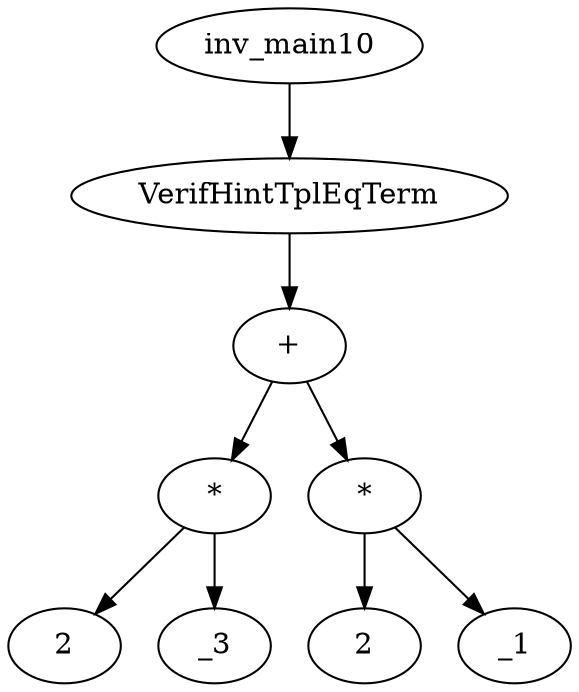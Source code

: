 digraph dag {
0 [label="inv_main10"];
1 [label="VerifHintTplEqTerm"];
2 [label="+"];
3 [label="*"];
4 [label="2"];
5 [label="_3"];
6 [label="*"];
7 [label="2"];
8 [label="_1"];
0->1
1->2
2->3
2 -> 6
3->5
3 -> 4
6->8
6 -> 7
}
